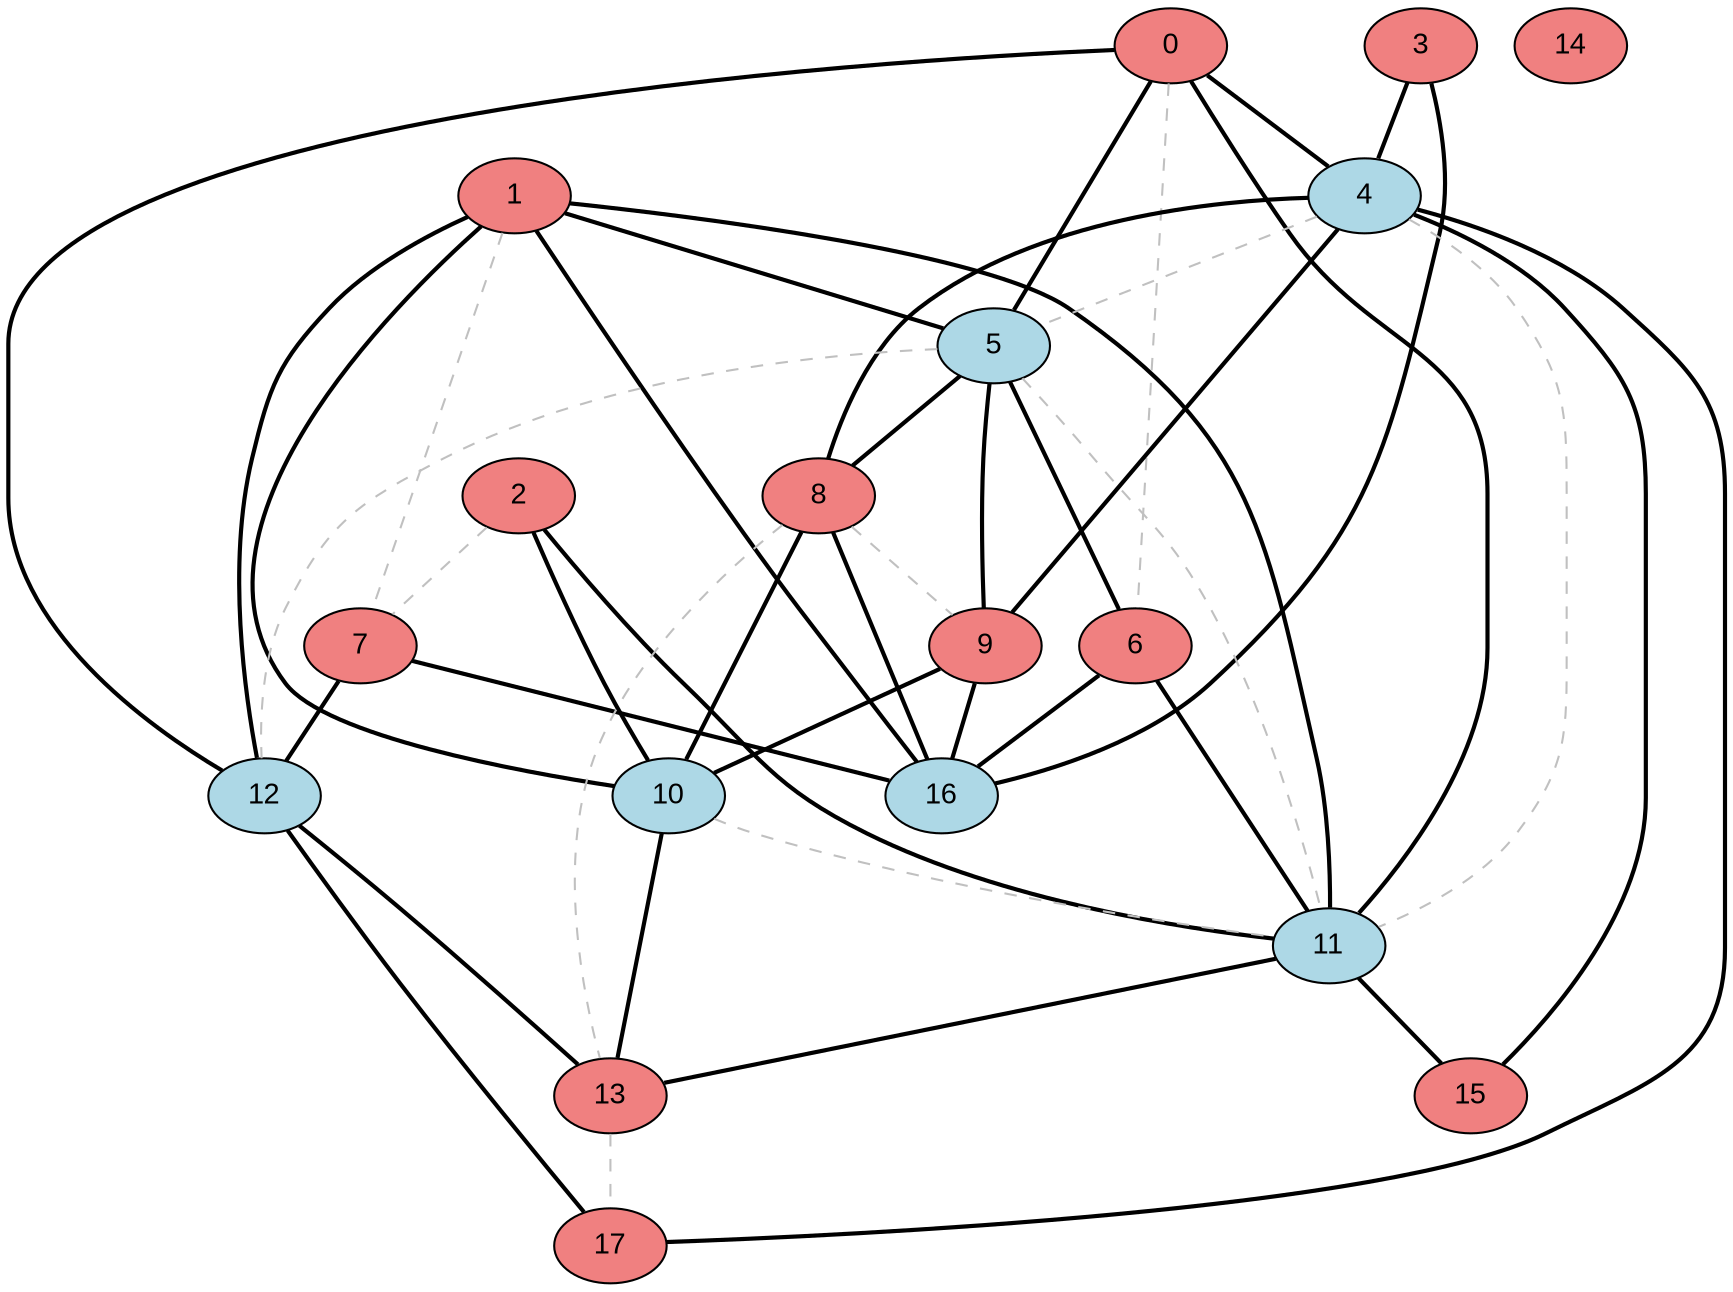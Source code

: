 graph MaxCutBruteForce {
  node [style=filled, fontname="Arial"];
  0 [fillcolor=lightcoral];
  1 [fillcolor=lightcoral];
  2 [fillcolor=lightcoral];
  3 [fillcolor=lightcoral];
  4 [fillcolor=lightblue];
  5 [fillcolor=lightblue];
  6 [fillcolor=lightcoral];
  7 [fillcolor=lightcoral];
  8 [fillcolor=lightcoral];
  9 [fillcolor=lightcoral];
  10 [fillcolor=lightblue];
  11 [fillcolor=lightblue];
  12 [fillcolor=lightblue];
  13 [fillcolor=lightcoral];
  14 [fillcolor=lightcoral];
  15 [fillcolor=lightcoral];
  16 [fillcolor=lightblue];
  17 [fillcolor=lightcoral];
  0 -- 4 [color=black, style=bold];
  0 -- 5 [color=black, style=bold];
  0 -- 6 [color=gray, style=dashed];
  0 -- 11 [color=black, style=bold];
  0 -- 12 [color=black, style=bold];
  1 -- 5 [color=black, style=bold];
  1 -- 7 [color=gray, style=dashed];
  1 -- 10 [color=black, style=bold];
  1 -- 11 [color=black, style=bold];
  1 -- 12 [color=black, style=bold];
  1 -- 16 [color=black, style=bold];
  2 -- 7 [color=gray, style=dashed];
  2 -- 10 [color=black, style=bold];
  2 -- 11 [color=black, style=bold];
  3 -- 4 [color=black, style=bold];
  3 -- 16 [color=black, style=bold];
  4 -- 5 [color=gray, style=dashed];
  4 -- 8 [color=black, style=bold];
  4 -- 9 [color=black, style=bold];
  4 -- 11 [color=gray, style=dashed];
  4 -- 15 [color=black, style=bold];
  4 -- 17 [color=black, style=bold];
  5 -- 6 [color=black, style=bold];
  5 -- 8 [color=black, style=bold];
  5 -- 9 [color=black, style=bold];
  5 -- 11 [color=gray, style=dashed];
  5 -- 12 [color=gray, style=dashed];
  6 -- 11 [color=black, style=bold];
  6 -- 16 [color=black, style=bold];
  7 -- 12 [color=black, style=bold];
  7 -- 16 [color=black, style=bold];
  8 -- 9 [color=gray, style=dashed];
  8 -- 10 [color=black, style=bold];
  8 -- 13 [color=gray, style=dashed];
  8 -- 16 [color=black, style=bold];
  9 -- 10 [color=black, style=bold];
  9 -- 16 [color=black, style=bold];
  10 -- 11 [color=gray, style=dashed];
  10 -- 13 [color=black, style=bold];
  11 -- 13 [color=black, style=bold];
  11 -- 15 [color=black, style=bold];
  12 -- 13 [color=black, style=bold];
  12 -- 17 [color=black, style=bold];
  13 -- 17 [color=gray, style=dashed];
}
